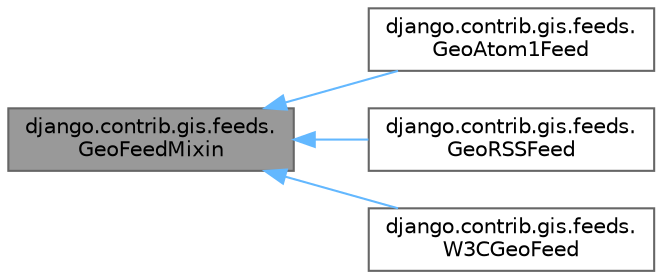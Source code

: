 digraph "django.contrib.gis.feeds.GeoFeedMixin"
{
 // LATEX_PDF_SIZE
  bgcolor="transparent";
  edge [fontname=Helvetica,fontsize=10,labelfontname=Helvetica,labelfontsize=10];
  node [fontname=Helvetica,fontsize=10,shape=box,height=0.2,width=0.4];
  rankdir="LR";
  Node1 [id="Node000001",label="django.contrib.gis.feeds.\lGeoFeedMixin",height=0.2,width=0.4,color="gray40", fillcolor="grey60", style="filled", fontcolor="black",tooltip=" "];
  Node1 -> Node2 [id="edge1_Node000001_Node000002",dir="back",color="steelblue1",style="solid",tooltip=" "];
  Node2 [id="Node000002",label="django.contrib.gis.feeds.\lGeoAtom1Feed",height=0.2,width=0.4,color="gray40", fillcolor="white", style="filled",URL="$classdjango_1_1contrib_1_1gis_1_1feeds_1_1_geo_atom1_feed.html",tooltip=" "];
  Node1 -> Node3 [id="edge2_Node000001_Node000003",dir="back",color="steelblue1",style="solid",tooltip=" "];
  Node3 [id="Node000003",label="django.contrib.gis.feeds.\lGeoRSSFeed",height=0.2,width=0.4,color="gray40", fillcolor="white", style="filled",URL="$classdjango_1_1contrib_1_1gis_1_1feeds_1_1_geo_r_s_s_feed.html",tooltip=" "];
  Node1 -> Node4 [id="edge3_Node000001_Node000004",dir="back",color="steelblue1",style="solid",tooltip=" "];
  Node4 [id="Node000004",label="django.contrib.gis.feeds.\lW3CGeoFeed",height=0.2,width=0.4,color="gray40", fillcolor="white", style="filled",URL="$classdjango_1_1contrib_1_1gis_1_1feeds_1_1_w3_c_geo_feed.html",tooltip=" "];
}
